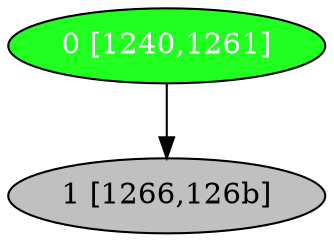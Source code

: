 diGraph wc{
	wc_0  [style=filled fillcolor="#20FF20" fontcolor="#ffffff" shape=oval label="0 [1240,1261]"]
	wc_1  [style=filled fillcolor="#C0C0C0" fontcolor="#000000" shape=oval label="1 [1266,126b]"]

	wc_0 -> wc_1
}